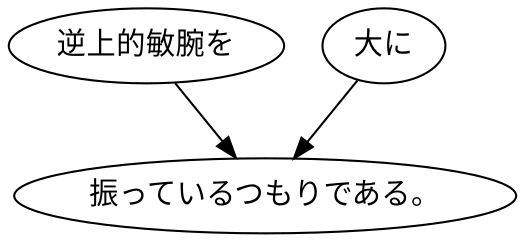 digraph graph5166 {
	node0 [label="逆上的敏腕を"];
	node1 [label="大に"];
	node2 [label="振っているつもりである。"];
	node0 -> node2;
	node1 -> node2;
}
